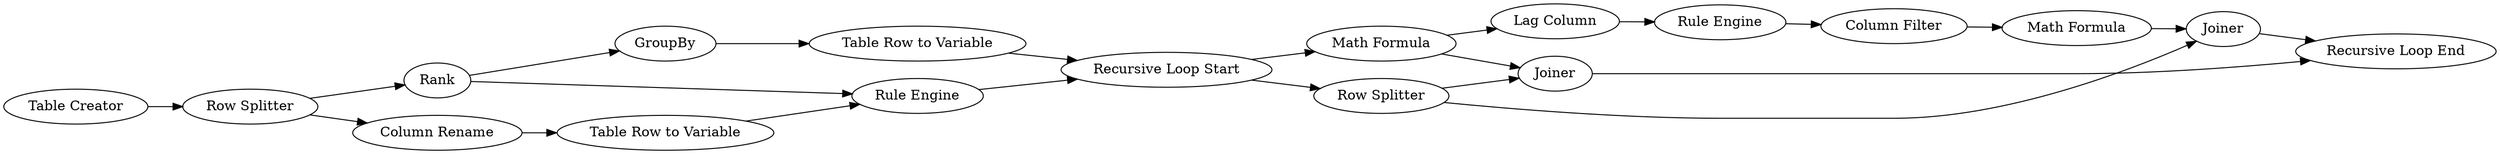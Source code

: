 digraph {
	1 [label="Table Creator"]
	2 [label="Row Splitter"]
	3 [label="Table Row to Variable"]
	4 [label="Column Rename"]
	8 [label=Rank]
	32 [label="Row Splitter"]
	2414 [label=Joiner]
	2417 [label=Joiner]
	2418 [label="Math Formula"]
	2423 [label=GroupBy]
	2424 [label="Table Row to Variable"]
	2426 [label="Rule Engine"]
	2427 [label="Math Formula"]
	2428 [label="Rule Engine"]
	2429 [label="Lag Column"]
	2430 [label="Column Filter"]
	2431 [label="Recursive Loop Start"]
	2432 [label="Recursive Loop End"]
	1 -> 2
	2 -> 8
	2 -> 4
	3 -> 2426
	4 -> 3
	8 -> 2426
	8 -> 2423
	32 -> 2414
	32 -> 2417
	2414 -> 2432
	2417 -> 2432
	2418 -> 2417
	2423 -> 2424
	2424 -> 2431
	2426 -> 2431
	2427 -> 2429
	2427 -> 2414
	2428 -> 2430
	2429 -> 2428
	2430 -> 2418
	2431 -> 32
	2431 -> 2427
	rankdir=LR
}
